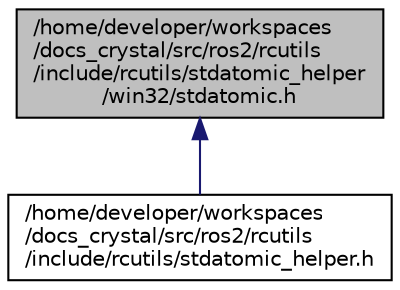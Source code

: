 digraph "/home/developer/workspaces/docs_crystal/src/ros2/rcutils/include/rcutils/stdatomic_helper/win32/stdatomic.h"
{
  edge [fontname="Helvetica",fontsize="10",labelfontname="Helvetica",labelfontsize="10"];
  node [fontname="Helvetica",fontsize="10",shape=record];
  Node6 [label="/home/developer/workspaces\l/docs_crystal/src/ros2/rcutils\l/include/rcutils/stdatomic_helper\l/win32/stdatomic.h",height=0.2,width=0.4,color="black", fillcolor="grey75", style="filled", fontcolor="black"];
  Node6 -> Node7 [dir="back",color="midnightblue",fontsize="10",style="solid",fontname="Helvetica"];
  Node7 [label="/home/developer/workspaces\l/docs_crystal/src/ros2/rcutils\l/include/rcutils/stdatomic_helper.h",height=0.2,width=0.4,color="black", fillcolor="white", style="filled",URL="$stdatomic__helper_8h.html"];
}
